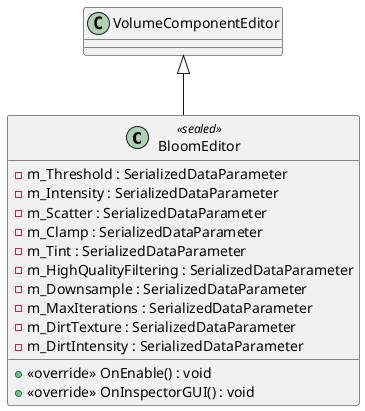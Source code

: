@startuml
class BloomEditor <<sealed>> {
    - m_Threshold : SerializedDataParameter
    - m_Intensity : SerializedDataParameter
    - m_Scatter : SerializedDataParameter
    - m_Clamp : SerializedDataParameter
    - m_Tint : SerializedDataParameter
    - m_HighQualityFiltering : SerializedDataParameter
    - m_Downsample : SerializedDataParameter
    - m_MaxIterations : SerializedDataParameter
    - m_DirtTexture : SerializedDataParameter
    - m_DirtIntensity : SerializedDataParameter
    + <<override>> OnEnable() : void
    + <<override>> OnInspectorGUI() : void
}
VolumeComponentEditor <|-- BloomEditor
@enduml
